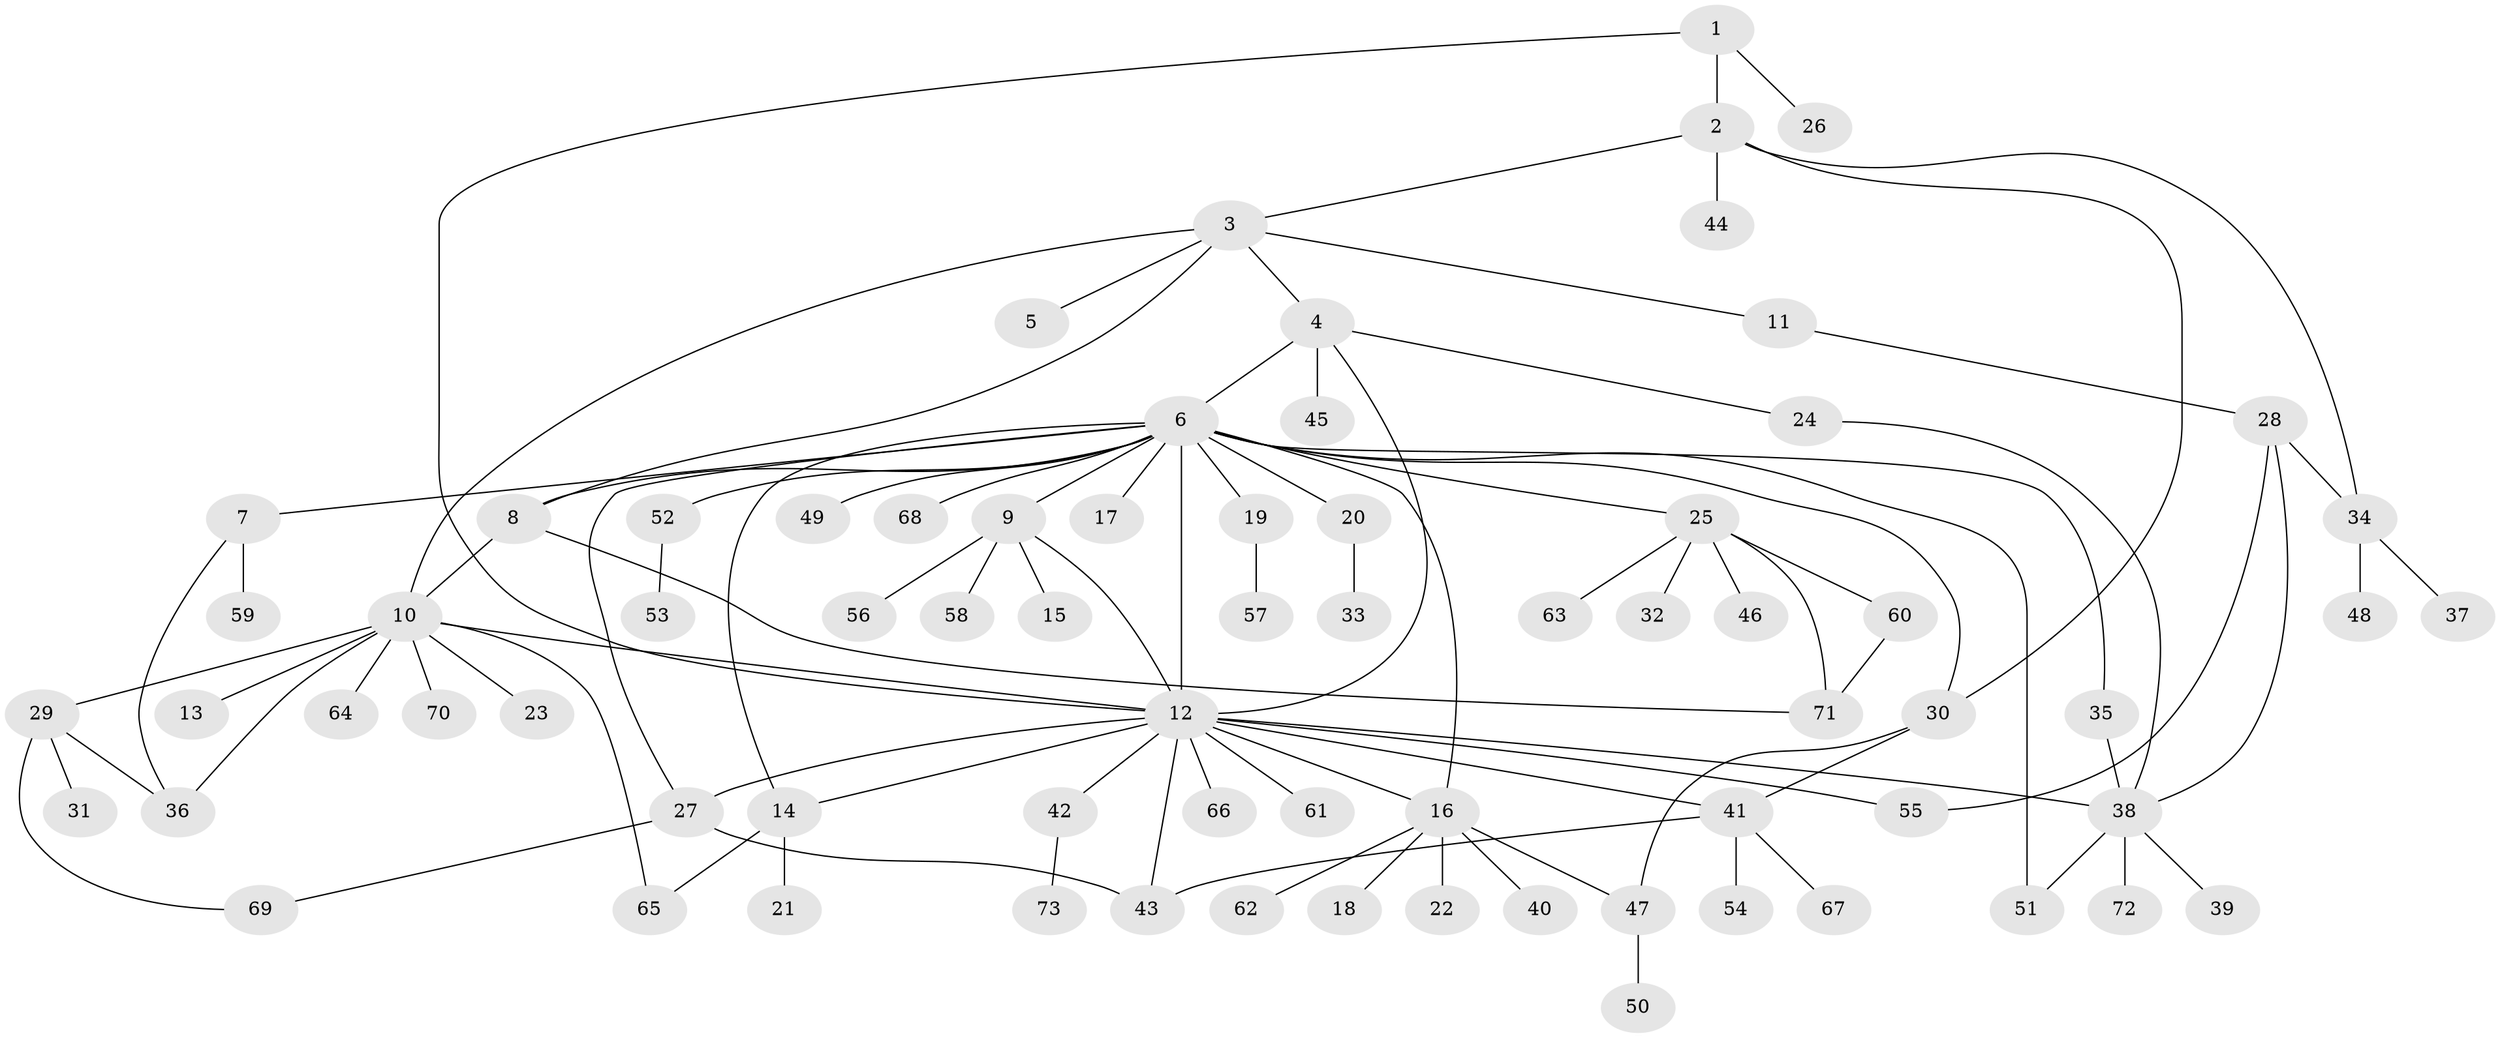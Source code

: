 // coarse degree distribution, {5: 0.06896551724137931, 6: 0.06896551724137931, 3: 0.2413793103448276, 1: 0.4827586206896552, 21: 0.034482758620689655, 2: 0.06896551724137931, 4: 0.034482758620689655}
// Generated by graph-tools (version 1.1) at 2025/18/03/04/25 18:18:22]
// undirected, 73 vertices, 98 edges
graph export_dot {
graph [start="1"]
  node [color=gray90,style=filled];
  1;
  2;
  3;
  4;
  5;
  6;
  7;
  8;
  9;
  10;
  11;
  12;
  13;
  14;
  15;
  16;
  17;
  18;
  19;
  20;
  21;
  22;
  23;
  24;
  25;
  26;
  27;
  28;
  29;
  30;
  31;
  32;
  33;
  34;
  35;
  36;
  37;
  38;
  39;
  40;
  41;
  42;
  43;
  44;
  45;
  46;
  47;
  48;
  49;
  50;
  51;
  52;
  53;
  54;
  55;
  56;
  57;
  58;
  59;
  60;
  61;
  62;
  63;
  64;
  65;
  66;
  67;
  68;
  69;
  70;
  71;
  72;
  73;
  1 -- 2;
  1 -- 12;
  1 -- 26;
  2 -- 3;
  2 -- 30;
  2 -- 34;
  2 -- 44;
  3 -- 4;
  3 -- 5;
  3 -- 8;
  3 -- 10;
  3 -- 11;
  4 -- 6;
  4 -- 12;
  4 -- 24;
  4 -- 45;
  6 -- 7;
  6 -- 8;
  6 -- 9;
  6 -- 12;
  6 -- 14;
  6 -- 16;
  6 -- 17;
  6 -- 19;
  6 -- 20;
  6 -- 25;
  6 -- 27;
  6 -- 30;
  6 -- 35;
  6 -- 49;
  6 -- 51;
  6 -- 52;
  6 -- 68;
  7 -- 36;
  7 -- 59;
  8 -- 10;
  8 -- 71;
  9 -- 12;
  9 -- 15;
  9 -- 56;
  9 -- 58;
  10 -- 12;
  10 -- 13;
  10 -- 23;
  10 -- 29;
  10 -- 36;
  10 -- 64;
  10 -- 65;
  10 -- 70;
  11 -- 28;
  12 -- 14;
  12 -- 16;
  12 -- 27;
  12 -- 38;
  12 -- 41;
  12 -- 42;
  12 -- 43;
  12 -- 55;
  12 -- 61;
  12 -- 66;
  14 -- 21;
  14 -- 65;
  16 -- 18;
  16 -- 22;
  16 -- 40;
  16 -- 47;
  16 -- 62;
  19 -- 57;
  20 -- 33;
  24 -- 38;
  25 -- 32;
  25 -- 46;
  25 -- 60;
  25 -- 63;
  25 -- 71;
  27 -- 43;
  27 -- 69;
  28 -- 34;
  28 -- 38;
  28 -- 55;
  29 -- 31;
  29 -- 36;
  29 -- 69;
  30 -- 41;
  30 -- 47;
  34 -- 37;
  34 -- 48;
  35 -- 38;
  38 -- 39;
  38 -- 51;
  38 -- 72;
  41 -- 43;
  41 -- 54;
  41 -- 67;
  42 -- 73;
  47 -- 50;
  52 -- 53;
  60 -- 71;
}

